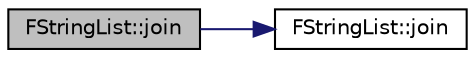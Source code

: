 digraph "FStringList::join"
{
 // INTERACTIVE_SVG=YES
  edge [fontname="Helvetica",fontsize="10",labelfontname="Helvetica",labelfontsize="10"];
  node [fontname="Helvetica",fontsize="10",shape=record];
  rankdir="LR";
  Node26 [label="FStringList::join",height=0.2,width=0.4,color="black", fillcolor="grey75", style="filled", fontcolor="black"];
  Node26 -> Node27 [color="midnightblue",fontsize="10",style="solid",fontname="Helvetica"];
  Node27 [label="FStringList::join",height=0.2,width=0.4,color="black", fillcolor="white", style="filled",URL="$class_f_string_list.html#aea8566ab3af01a2cbac69564aa724002"];
}
